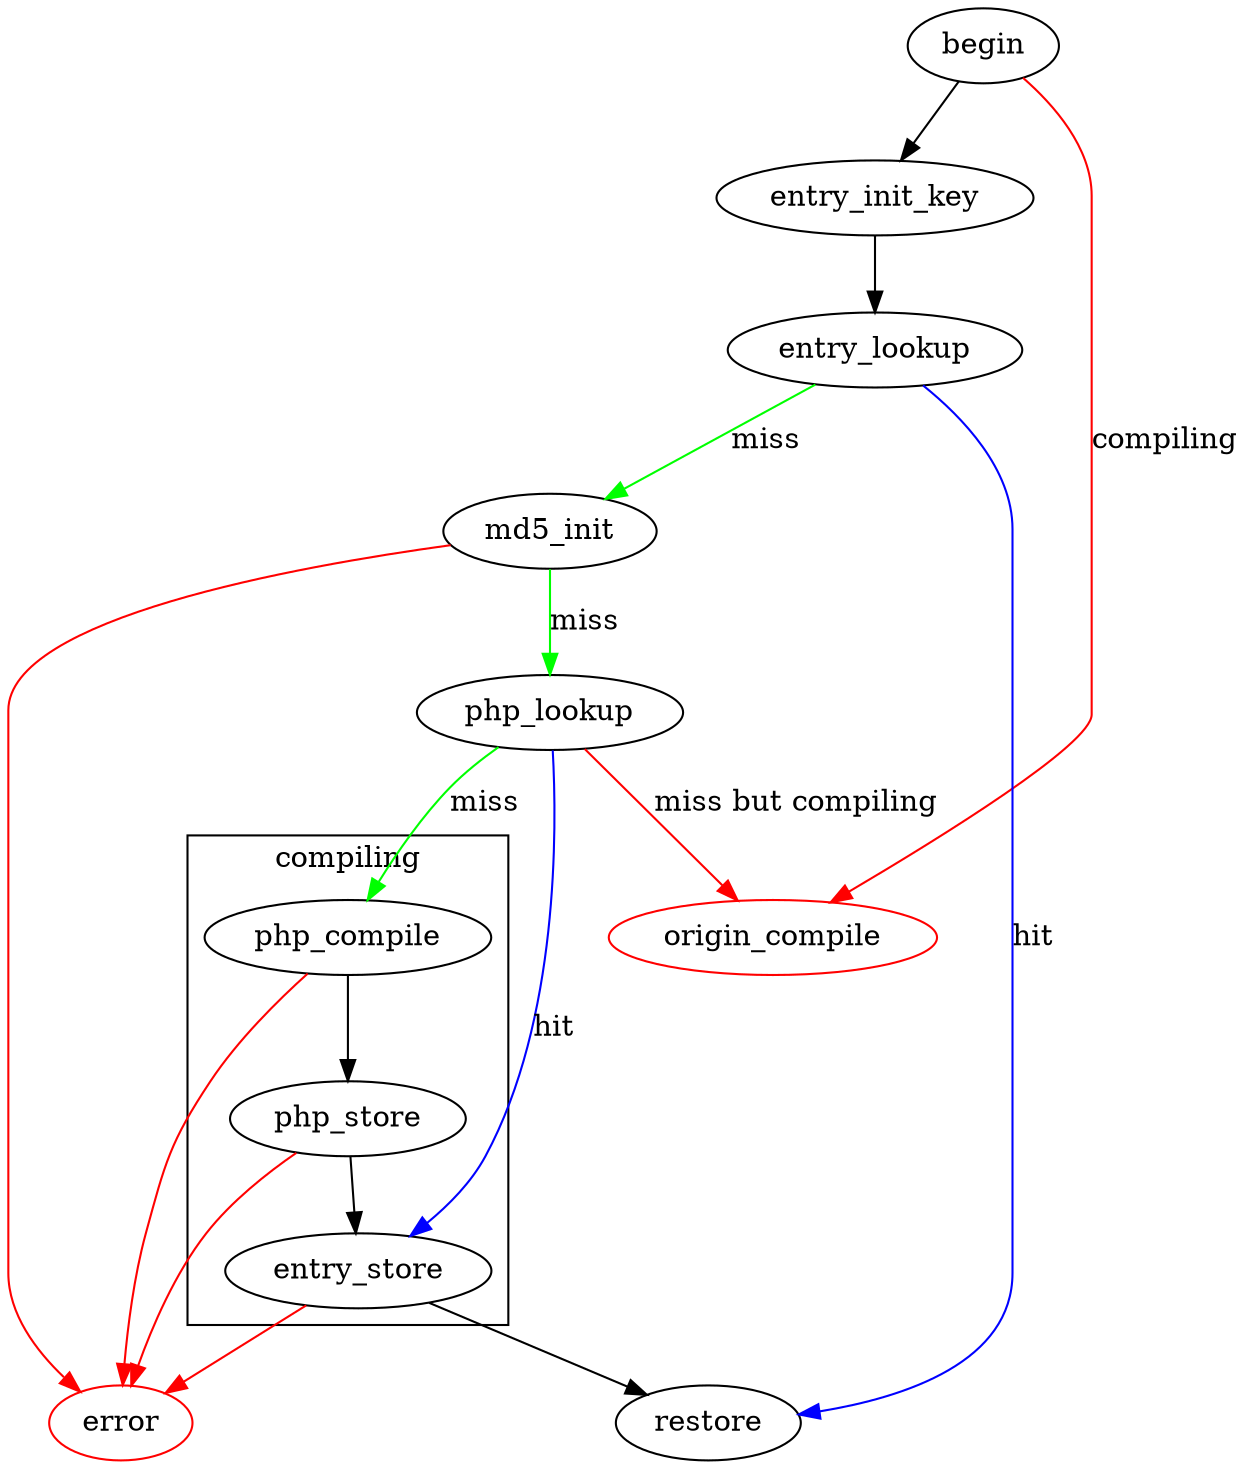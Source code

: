 digraph tree {
	subgraph cluster_compiling {
		label="compiling";
		php_compile;
		php_store;
		entry_store;
	}
	error [color=red];
	origin_compile [color=red]

	begin -> origin_compile [label="compiling", color=red];

	begin -> entry_init_key -> entry_lookup;
	edge [label=hit, color=blue]
	entry_lookup -> restore;
	php_lookup -> entry_store;
	edge [label=miss, color=green]
	entry_lookup -> md5_init;
	md5_init -> php_lookup;
	php_lookup -> php_compile;

	edge [label="", color=""]
	php_lookup -> origin_compile [label="miss but compiling", color=red];
	php_compile -> php_store -> entry_store -> restore;

	edge [color=red];
	md5_init -> error;
	php_compile -> error;
	php_store -> error;
	entry_store -> error;
}
